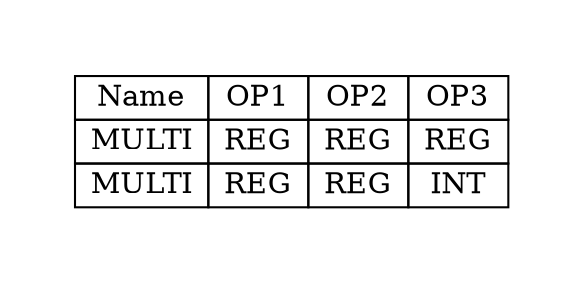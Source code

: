 digraph{
graph [pad="0.5", nodesep="0.5", ranksep="2" ]
node [shape=plain]
Foo [label=<
<table border="0" cellborder="1" cellspacing="0">
<tr><td> Name </td> <td> OP1 </td><td> OP2 </td><td> OP3 </td> </tr>
<tr><td> MULTI </td><td> REG </td><td> REG </td><td> REG </td> </tr>
<tr><td> MULTI </td><td> REG </td><td> REG </td><td> INT </td> </tr>
</table>>];
}
